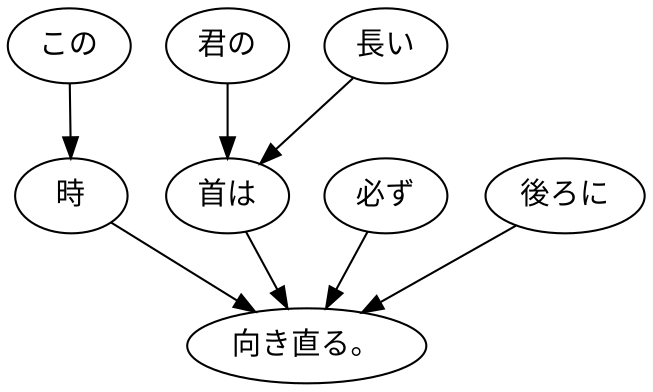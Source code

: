 digraph graph3978 {
	node0 [label="この"];
	node1 [label="時"];
	node2 [label="君の"];
	node3 [label="長い"];
	node4 [label="首は"];
	node5 [label="必ず"];
	node6 [label="後ろに"];
	node7 [label="向き直る。"];
	node0 -> node1;
	node1 -> node7;
	node2 -> node4;
	node3 -> node4;
	node4 -> node7;
	node5 -> node7;
	node6 -> node7;
}
